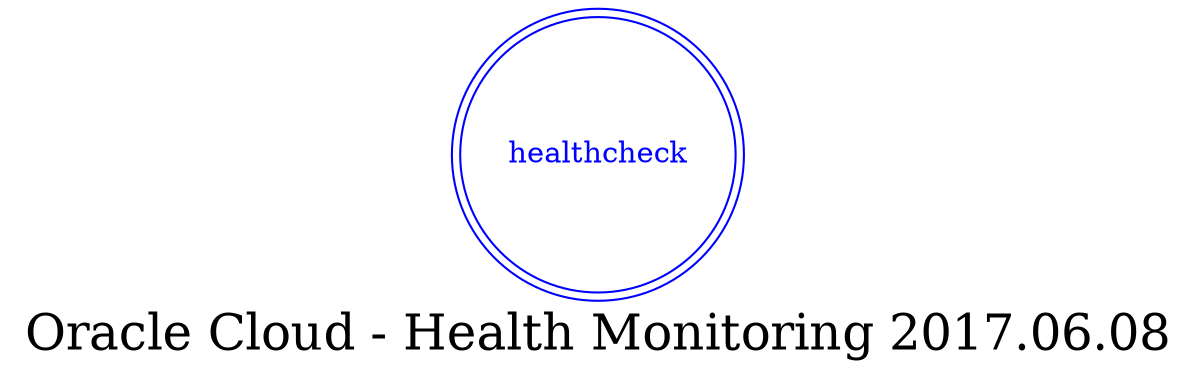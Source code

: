 digraph LexiconGraph {
graph[label="Oracle Cloud - Health Monitoring 2017.06.08", fontsize=24]
splines=true
"healthcheck" [color=blue, fontcolor=blue, shape=doublecircle]
}
